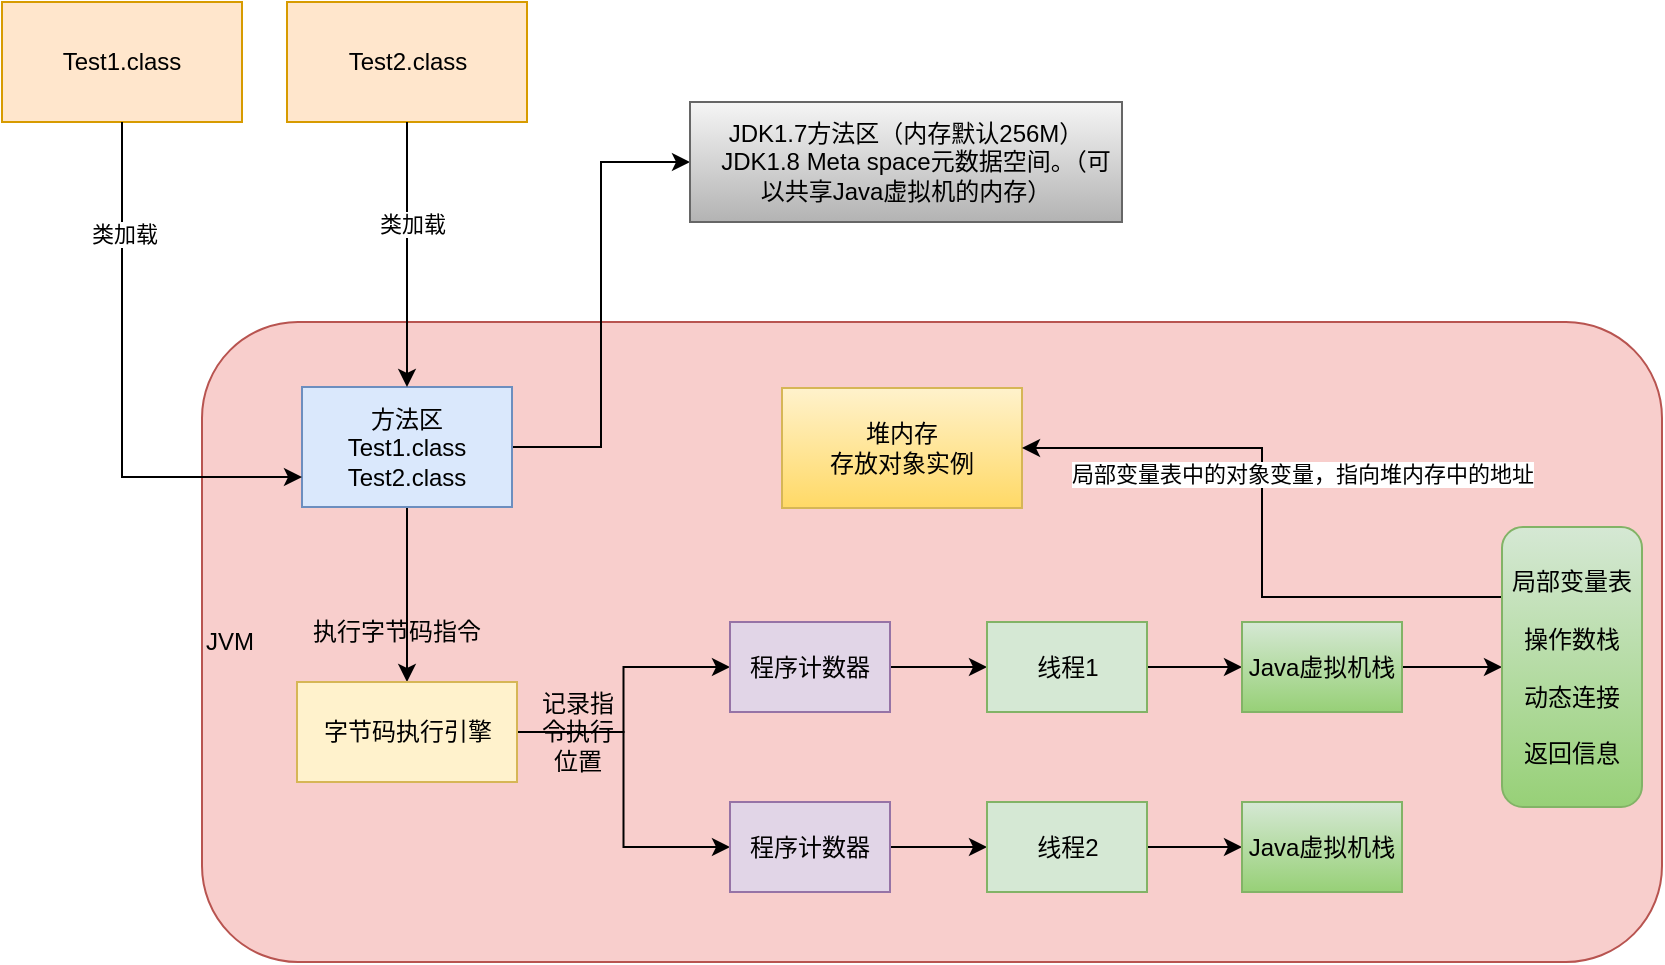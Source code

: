 <mxfile version="15.3.1" type="github">
  <diagram id="Gui1ZnJn1RJ8J5tcJiaI" name="第 1 页">
    <mxGraphModel dx="1422" dy="772" grid="1" gridSize="10" guides="1" tooltips="1" connect="1" arrows="1" fold="1" page="1" pageScale="1" pageWidth="827" pageHeight="1169" math="0" shadow="0">
      <root>
        <mxCell id="0" />
        <mxCell id="1" parent="0" />
        <mxCell id="ZUZLeex8X3oBHcQBJ6o9-4" value="Test1.class" style="rounded=0;whiteSpace=wrap;html=1;fillColor=#ffe6cc;strokeColor=#d79b00;" parent="1" vertex="1">
          <mxGeometry x="50" y="110" width="120" height="60" as="geometry" />
        </mxCell>
        <mxCell id="ZUZLeex8X3oBHcQBJ6o9-5" value="Test2.class" style="rounded=0;whiteSpace=wrap;html=1;fillColor=#ffe6cc;strokeColor=#d79b00;" parent="1" vertex="1">
          <mxGeometry x="192.5" y="110" width="120" height="60" as="geometry" />
        </mxCell>
        <mxCell id="ZUZLeex8X3oBHcQBJ6o9-6" value="JVM" style="rounded=1;whiteSpace=wrap;html=1;align=left;fillColor=#f8cecc;strokeColor=#b85450;" parent="1" vertex="1">
          <mxGeometry x="150" y="270" width="730" height="320" as="geometry" />
        </mxCell>
        <mxCell id="vYTzc6pH1IMij8qXJxNM-4" style="edgeStyle=orthogonalEdgeStyle;rounded=0;orthogonalLoop=1;jettySize=auto;html=1;exitX=0.5;exitY=1;exitDx=0;exitDy=0;entryX=0.5;entryY=0;entryDx=0;entryDy=0;" edge="1" parent="1" source="ZUZLeex8X3oBHcQBJ6o9-8" target="ZUZLeex8X3oBHcQBJ6o9-13">
          <mxGeometry relative="1" as="geometry" />
        </mxCell>
        <mxCell id="vYTzc6pH1IMij8qXJxNM-17" style="edgeStyle=orthogonalEdgeStyle;rounded=0;orthogonalLoop=1;jettySize=auto;html=1;exitX=1;exitY=0.5;exitDx=0;exitDy=0;entryX=0;entryY=0.5;entryDx=0;entryDy=0;" edge="1" parent="1" source="ZUZLeex8X3oBHcQBJ6o9-8" target="vYTzc6pH1IMij8qXJxNM-15">
          <mxGeometry relative="1" as="geometry" />
        </mxCell>
        <mxCell id="ZUZLeex8X3oBHcQBJ6o9-8" value="方法区&lt;br&gt;Test1.class&lt;br&gt;Test2.class" style="rounded=0;whiteSpace=wrap;html=1;fillColor=#dae8fc;strokeColor=#6c8ebf;" parent="1" vertex="1">
          <mxGeometry x="200" y="302.5" width="105" height="60" as="geometry" />
        </mxCell>
        <mxCell id="ZUZLeex8X3oBHcQBJ6o9-9" style="edgeStyle=orthogonalEdgeStyle;rounded=0;orthogonalLoop=1;jettySize=auto;html=1;exitX=0.5;exitY=1;exitDx=0;exitDy=0;entryX=0;entryY=0.75;entryDx=0;entryDy=0;" parent="1" source="ZUZLeex8X3oBHcQBJ6o9-4" target="ZUZLeex8X3oBHcQBJ6o9-8" edge="1">
          <mxGeometry relative="1" as="geometry" />
        </mxCell>
        <mxCell id="ZUZLeex8X3oBHcQBJ6o9-11" value="类加载" style="edgeLabel;html=1;align=center;verticalAlign=middle;resizable=0;points=[];" parent="ZUZLeex8X3oBHcQBJ6o9-9" vertex="1" connectable="0">
          <mxGeometry x="-0.584" y="1" relative="1" as="geometry">
            <mxPoint as="offset" />
          </mxGeometry>
        </mxCell>
        <mxCell id="ZUZLeex8X3oBHcQBJ6o9-10" style="edgeStyle=orthogonalEdgeStyle;rounded=0;orthogonalLoop=1;jettySize=auto;html=1;exitX=0.5;exitY=1;exitDx=0;exitDy=0;" parent="1" source="ZUZLeex8X3oBHcQBJ6o9-5" target="ZUZLeex8X3oBHcQBJ6o9-8" edge="1">
          <mxGeometry relative="1" as="geometry" />
        </mxCell>
        <mxCell id="ZUZLeex8X3oBHcQBJ6o9-12" value="类加载" style="edgeLabel;html=1;align=center;verticalAlign=middle;resizable=0;points=[];" parent="ZUZLeex8X3oBHcQBJ6o9-10" vertex="1" connectable="0">
          <mxGeometry x="-0.24" y="2" relative="1" as="geometry">
            <mxPoint as="offset" />
          </mxGeometry>
        </mxCell>
        <mxCell id="ZUZLeex8X3oBHcQBJ6o9-20" style="edgeStyle=orthogonalEdgeStyle;rounded=0;orthogonalLoop=1;jettySize=auto;html=1;exitX=1;exitY=0.5;exitDx=0;exitDy=0;entryX=0;entryY=0.5;entryDx=0;entryDy=0;" parent="1" source="ZUZLeex8X3oBHcQBJ6o9-13" target="ZUZLeex8X3oBHcQBJ6o9-16" edge="1">
          <mxGeometry relative="1" as="geometry" />
        </mxCell>
        <mxCell id="ZUZLeex8X3oBHcQBJ6o9-21" style="edgeStyle=orthogonalEdgeStyle;rounded=0;orthogonalLoop=1;jettySize=auto;html=1;exitX=1;exitY=0.5;exitDx=0;exitDy=0;entryX=0;entryY=0.5;entryDx=0;entryDy=0;" parent="1" source="ZUZLeex8X3oBHcQBJ6o9-13" target="ZUZLeex8X3oBHcQBJ6o9-18" edge="1">
          <mxGeometry relative="1" as="geometry" />
        </mxCell>
        <mxCell id="ZUZLeex8X3oBHcQBJ6o9-13" value="字节码执行引擎" style="rounded=0;whiteSpace=wrap;html=1;fillColor=#fff2cc;strokeColor=#d6b656;" parent="1" vertex="1">
          <mxGeometry x="197.5" y="450" width="110" height="50" as="geometry" />
        </mxCell>
        <mxCell id="ZUZLeex8X3oBHcQBJ6o9-15" value="执行字节码指令" style="text;html=1;strokeColor=none;fillColor=none;align=center;verticalAlign=middle;whiteSpace=wrap;rounded=0;" parent="1" vertex="1">
          <mxGeometry x="194" y="420" width="107" height="10" as="geometry" />
        </mxCell>
        <mxCell id="ZUZLeex8X3oBHcQBJ6o9-22" style="edgeStyle=orthogonalEdgeStyle;rounded=0;orthogonalLoop=1;jettySize=auto;html=1;exitX=1;exitY=0.5;exitDx=0;exitDy=0;entryX=0;entryY=0.5;entryDx=0;entryDy=0;" parent="1" source="ZUZLeex8X3oBHcQBJ6o9-16" target="ZUZLeex8X3oBHcQBJ6o9-17" edge="1">
          <mxGeometry relative="1" as="geometry" />
        </mxCell>
        <mxCell id="ZUZLeex8X3oBHcQBJ6o9-16" value="程序计数器" style="rounded=0;whiteSpace=wrap;html=1;fillColor=#e1d5e7;strokeColor=#9673a6;" parent="1" vertex="1">
          <mxGeometry x="414" y="420" width="80" height="45" as="geometry" />
        </mxCell>
        <mxCell id="vYTzc6pH1IMij8qXJxNM-9" style="edgeStyle=orthogonalEdgeStyle;rounded=0;orthogonalLoop=1;jettySize=auto;html=1;exitX=1;exitY=0.5;exitDx=0;exitDy=0;entryX=0;entryY=0.5;entryDx=0;entryDy=0;" edge="1" parent="1" source="ZUZLeex8X3oBHcQBJ6o9-17" target="vYTzc6pH1IMij8qXJxNM-7">
          <mxGeometry relative="1" as="geometry" />
        </mxCell>
        <mxCell id="ZUZLeex8X3oBHcQBJ6o9-17" value="线程1" style="rounded=0;whiteSpace=wrap;html=1;fillColor=#d5e8d4;strokeColor=#82b366;" parent="1" vertex="1">
          <mxGeometry x="542.5" y="420" width="80" height="45" as="geometry" />
        </mxCell>
        <mxCell id="ZUZLeex8X3oBHcQBJ6o9-23" style="edgeStyle=orthogonalEdgeStyle;rounded=0;orthogonalLoop=1;jettySize=auto;html=1;exitX=1;exitY=0.5;exitDx=0;exitDy=0;entryX=0;entryY=0.5;entryDx=0;entryDy=0;" parent="1" source="ZUZLeex8X3oBHcQBJ6o9-18" target="ZUZLeex8X3oBHcQBJ6o9-19" edge="1">
          <mxGeometry relative="1" as="geometry" />
        </mxCell>
        <mxCell id="ZUZLeex8X3oBHcQBJ6o9-18" value="&lt;span&gt;程序计数器&lt;/span&gt;" style="rounded=0;whiteSpace=wrap;html=1;fillColor=#e1d5e7;strokeColor=#9673a6;" parent="1" vertex="1">
          <mxGeometry x="414" y="510" width="80" height="45" as="geometry" />
        </mxCell>
        <mxCell id="vYTzc6pH1IMij8qXJxNM-10" style="edgeStyle=orthogonalEdgeStyle;rounded=0;orthogonalLoop=1;jettySize=auto;html=1;exitX=1;exitY=0.5;exitDx=0;exitDy=0;entryX=0;entryY=0.5;entryDx=0;entryDy=0;" edge="1" parent="1" source="ZUZLeex8X3oBHcQBJ6o9-19" target="vYTzc6pH1IMij8qXJxNM-8">
          <mxGeometry relative="1" as="geometry" />
        </mxCell>
        <mxCell id="ZUZLeex8X3oBHcQBJ6o9-19" value="线程2" style="rounded=0;whiteSpace=wrap;html=1;fillColor=#d5e8d4;strokeColor=#82b366;" parent="1" vertex="1">
          <mxGeometry x="542.5" y="510" width="80" height="45" as="geometry" />
        </mxCell>
        <mxCell id="ZUZLeex8X3oBHcQBJ6o9-24" value="记录指令执行位置" style="text;html=1;strokeColor=none;fillColor=none;align=center;verticalAlign=middle;whiteSpace=wrap;rounded=0;" parent="1" vertex="1">
          <mxGeometry x="317.5" y="465" width="40" height="20" as="geometry" />
        </mxCell>
        <mxCell id="vYTzc6pH1IMij8qXJxNM-5" value="堆内存&lt;br&gt;存放对象实例" style="rounded=0;whiteSpace=wrap;html=1;fillColor=#fff2cc;strokeColor=#d6b656;gradientColor=#ffd966;" vertex="1" parent="1">
          <mxGeometry x="440" y="303" width="120" height="60" as="geometry" />
        </mxCell>
        <mxCell id="vYTzc6pH1IMij8qXJxNM-12" style="edgeStyle=orthogonalEdgeStyle;rounded=0;orthogonalLoop=1;jettySize=auto;html=1;exitX=1;exitY=0.5;exitDx=0;exitDy=0;" edge="1" parent="1" source="vYTzc6pH1IMij8qXJxNM-7" target="vYTzc6pH1IMij8qXJxNM-11">
          <mxGeometry relative="1" as="geometry" />
        </mxCell>
        <mxCell id="vYTzc6pH1IMij8qXJxNM-7" value="Java虚拟机栈" style="rounded=0;whiteSpace=wrap;html=1;fillColor=#d5e8d4;strokeColor=#82b366;gradientColor=#97d077;" vertex="1" parent="1">
          <mxGeometry x="670" y="420" width="80" height="45" as="geometry" />
        </mxCell>
        <mxCell id="vYTzc6pH1IMij8qXJxNM-8" value="Java虚拟机栈" style="rounded=0;whiteSpace=wrap;html=1;fillColor=#d5e8d4;strokeColor=#82b366;gradientColor=#97d077;" vertex="1" parent="1">
          <mxGeometry x="670" y="510" width="80" height="45" as="geometry" />
        </mxCell>
        <mxCell id="vYTzc6pH1IMij8qXJxNM-13" style="edgeStyle=orthogonalEdgeStyle;rounded=0;orthogonalLoop=1;jettySize=auto;html=1;exitX=0;exitY=0.25;exitDx=0;exitDy=0;entryX=1;entryY=0.5;entryDx=0;entryDy=0;" edge="1" parent="1" source="vYTzc6pH1IMij8qXJxNM-11" target="vYTzc6pH1IMij8qXJxNM-5">
          <mxGeometry relative="1" as="geometry" />
        </mxCell>
        <mxCell id="vYTzc6pH1IMij8qXJxNM-14" value="局部变量表中的对象变量，指向堆内存中的地址" style="edgeLabel;html=1;align=center;verticalAlign=middle;resizable=0;points=[];" vertex="1" connectable="0" parent="vYTzc6pH1IMij8qXJxNM-13">
          <mxGeometry x="0.161" relative="1" as="geometry">
            <mxPoint x="20" y="1" as="offset" />
          </mxGeometry>
        </mxCell>
        <mxCell id="vYTzc6pH1IMij8qXJxNM-11" value="局部变量表&lt;br&gt;&lt;br&gt;操作数栈&lt;br&gt;&lt;br&gt;动态连接&lt;br&gt;&lt;br&gt;返回信息" style="rounded=1;whiteSpace=wrap;html=1;gradientColor=#97d077;fillColor=#d5e8d4;strokeColor=#82b366;" vertex="1" parent="1">
          <mxGeometry x="800" y="372.5" width="70" height="140" as="geometry" />
        </mxCell>
        <mxCell id="vYTzc6pH1IMij8qXJxNM-15" value="JDK1.7方法区（内存默认256M）&lt;br&gt;&amp;nbsp; &amp;nbsp;JDK1.8 Meta space元数据空间。（可以共享Java虚拟机的内存）" style="text;html=1;strokeColor=#666666;fillColor=#f5f5f5;align=center;verticalAlign=middle;whiteSpace=wrap;rounded=0;gradientColor=#b3b3b3;" vertex="1" parent="1">
          <mxGeometry x="394" y="160" width="216" height="60" as="geometry" />
        </mxCell>
      </root>
    </mxGraphModel>
  </diagram>
</mxfile>
